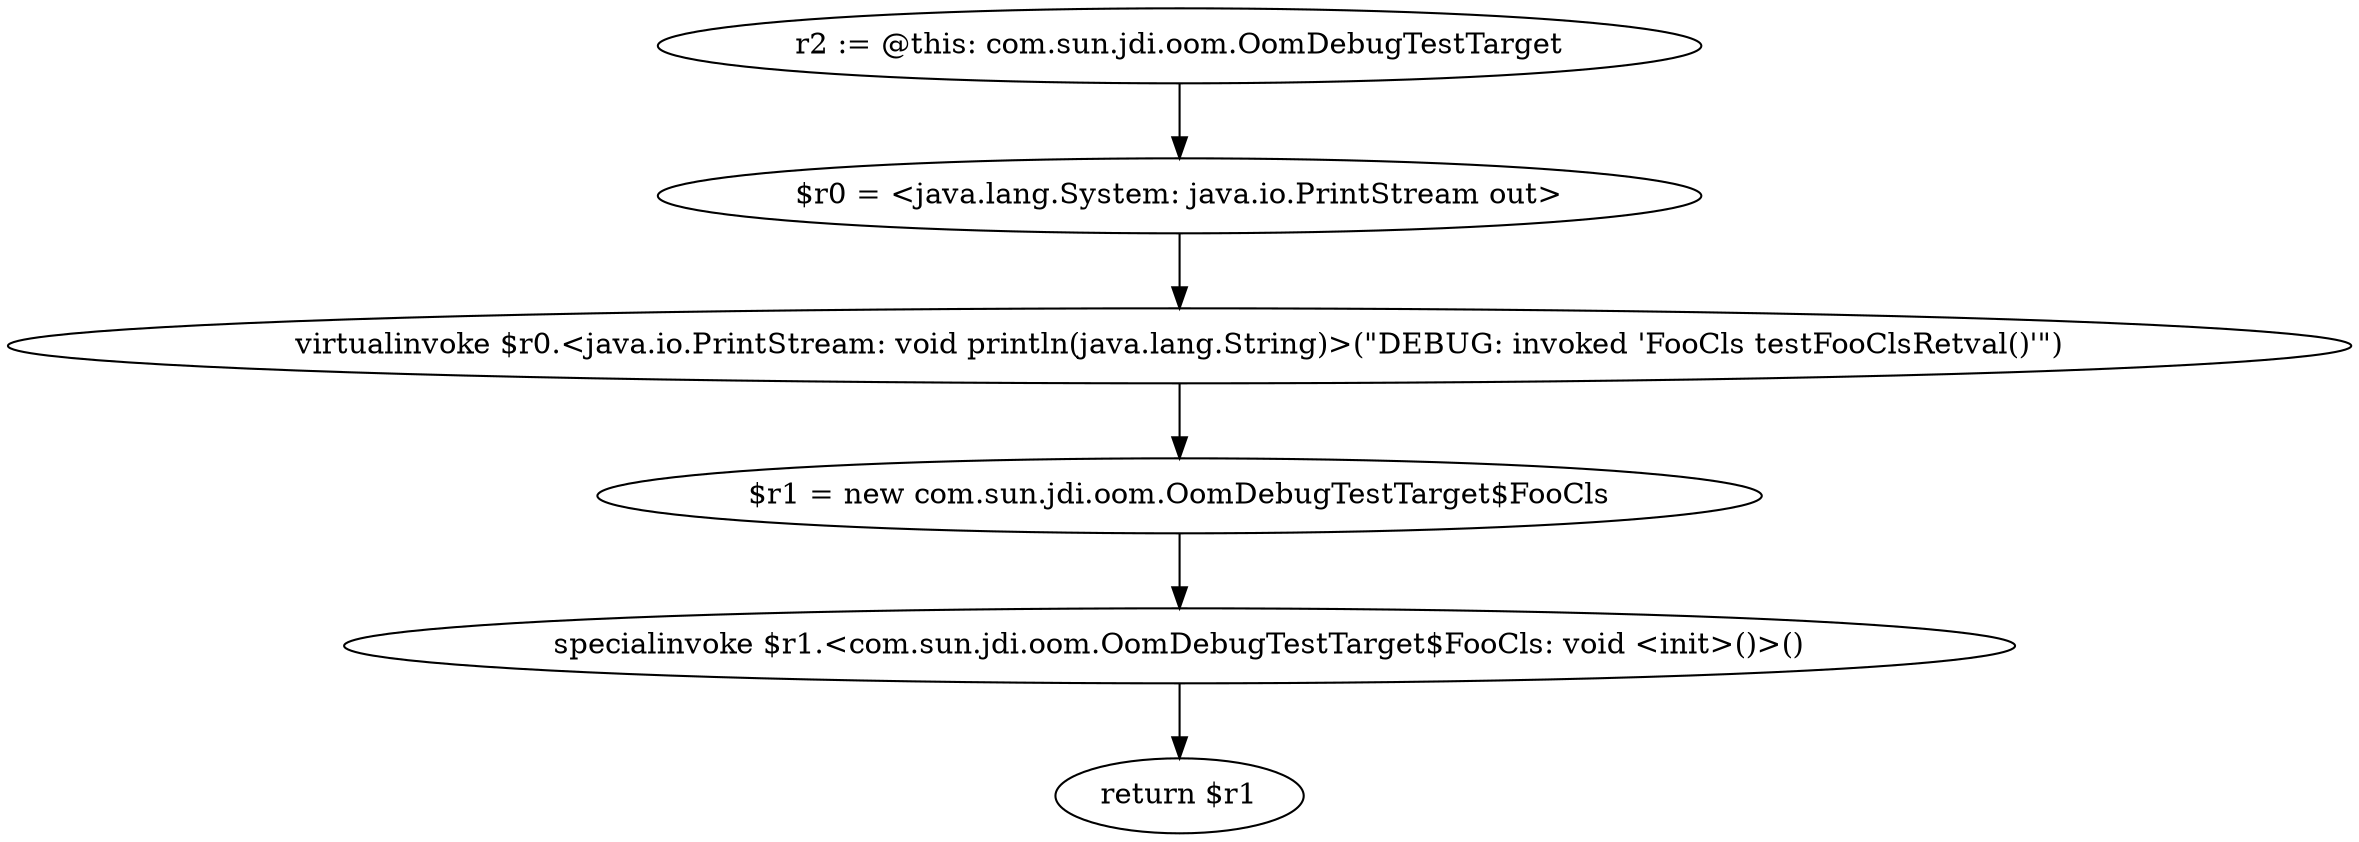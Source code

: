 digraph "unitGraph" {
    "r2 := @this: com.sun.jdi.oom.OomDebugTestTarget"
    "$r0 = <java.lang.System: java.io.PrintStream out>"
    "virtualinvoke $r0.<java.io.PrintStream: void println(java.lang.String)>(\"DEBUG: invoked \'FooCls testFooClsRetval()\'\")"
    "$r1 = new com.sun.jdi.oom.OomDebugTestTarget$FooCls"
    "specialinvoke $r1.<com.sun.jdi.oom.OomDebugTestTarget$FooCls: void <init>()>()"
    "return $r1"
    "r2 := @this: com.sun.jdi.oom.OomDebugTestTarget"->"$r0 = <java.lang.System: java.io.PrintStream out>";
    "$r0 = <java.lang.System: java.io.PrintStream out>"->"virtualinvoke $r0.<java.io.PrintStream: void println(java.lang.String)>(\"DEBUG: invoked \'FooCls testFooClsRetval()\'\")";
    "virtualinvoke $r0.<java.io.PrintStream: void println(java.lang.String)>(\"DEBUG: invoked \'FooCls testFooClsRetval()\'\")"->"$r1 = new com.sun.jdi.oom.OomDebugTestTarget$FooCls";
    "$r1 = new com.sun.jdi.oom.OomDebugTestTarget$FooCls"->"specialinvoke $r1.<com.sun.jdi.oom.OomDebugTestTarget$FooCls: void <init>()>()";
    "specialinvoke $r1.<com.sun.jdi.oom.OomDebugTestTarget$FooCls: void <init>()>()"->"return $r1";
}
